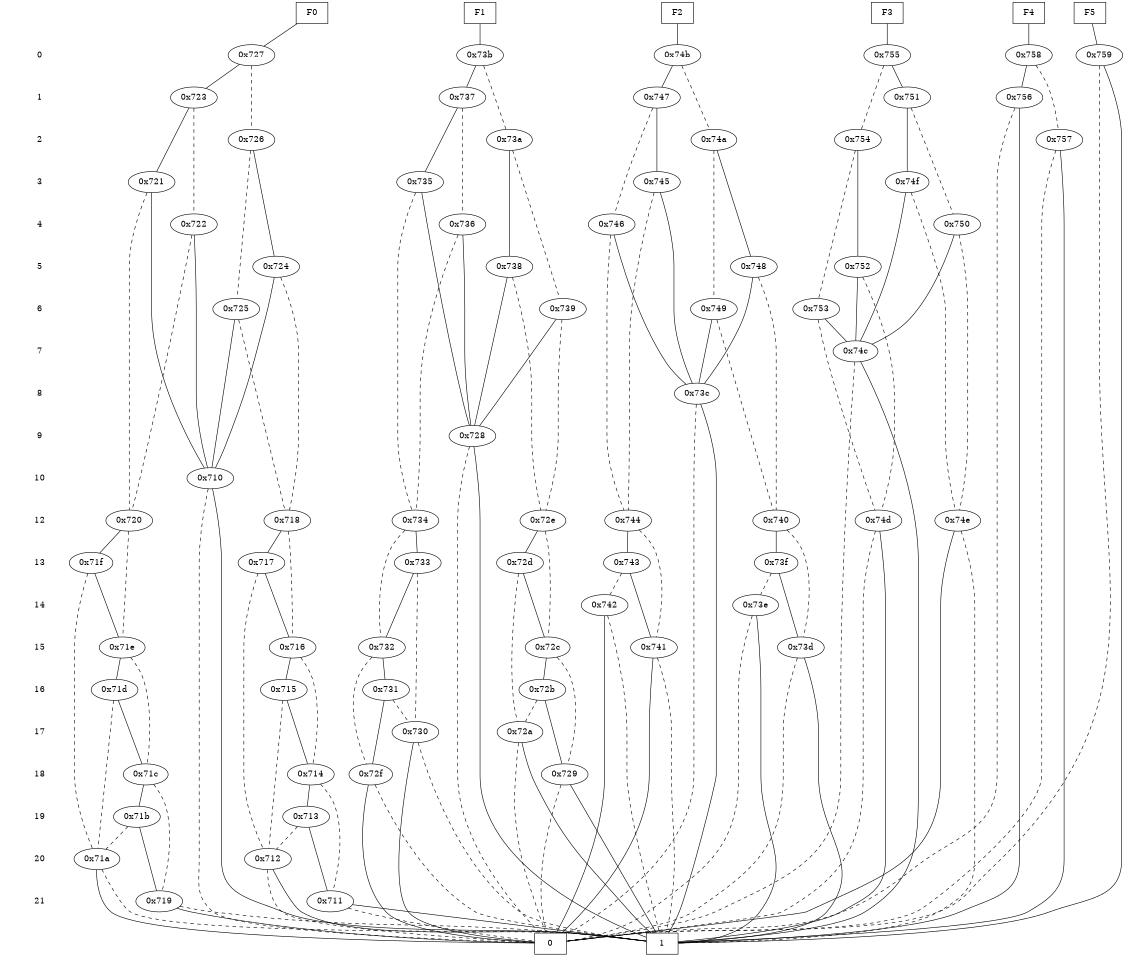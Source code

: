 digraph "DD" {
size = "7.5,10"
center = true;
edge [dir = none];
{ node [shape = plaintext];
  edge [style = invis];
  "CONST NODES" [style = invis];
" 0 " -> " 1 " -> " 2 " -> " 3 " -> " 4 " -> " 5 " -> " 6 " -> " 7 " -> " 8 " -> " 9 " -> " 10 " -> " 12 " -> " 13 " -> " 14 " -> " 15 " -> " 16 " -> " 17 " -> " 18 " -> " 19 " -> " 20 " -> " 21 " -> "CONST NODES"; 
}
{ rank = same; node [shape = box]; edge [style = invis];
"F0" -> "F1" -> "F2" -> "F3" -> "F4" -> "F5"; }
{ rank = same; " 0 ";
"0x755";
"0x73b";
"0x727";
"0x759";
"0x758";
"0x74b";
}
{ rank = same; " 1 ";
"0x737";
"0x723";
"0x747";
"0x756";
"0x751";
}
{ rank = same; " 2 ";
"0x74a";
"0x754";
"0x757";
"0x73a";
"0x726";
}
{ rank = same; " 3 ";
"0x74f";
"0x735";
"0x721";
"0x745";
}
{ rank = same; " 4 ";
"0x750";
"0x736";
"0x722";
"0x746";
}
{ rank = same; " 5 ";
"0x738";
"0x752";
"0x724";
"0x748";
}
{ rank = same; " 6 ";
"0x739";
"0x753";
"0x725";
"0x749";
}
{ rank = same; " 7 ";
"0x74c";
}
{ rank = same; " 8 ";
"0x73c";
}
{ rank = same; " 9 ";
"0x728";
}
{ rank = same; " 10 ";
"0x710";
}
{ rank = same; " 12 ";
"0x74e";
"0x720";
"0x740";
"0x744";
"0x74d";
"0x72e";
"0x734";
"0x718";
}
{ rank = same; " 13 ";
"0x72d";
"0x73f";
"0x717";
"0x733";
"0x743";
"0x71f";
}
{ rank = same; " 14 ";
"0x742";
"0x73e";
}
{ rank = same; " 15 ";
"0x741";
"0x71e";
"0x73d";
"0x72c";
"0x732";
"0x716";
}
{ rank = same; " 16 ";
"0x715";
"0x71d";
"0x72b";
"0x731";
}
{ rank = same; " 17 ";
"0x730";
"0x72a";
}
{ rank = same; " 18 ";
"0x71c";
"0x72f";
"0x729";
"0x714";
}
{ rank = same; " 19 ";
"0x71b";
"0x713";
}
{ rank = same; " 20 ";
"0x71a";
"0x712";
}
{ rank = same; " 21 ";
"0x719";
"0x711";
}
{ rank = same; "CONST NODES";
{ node [shape = box]; "0x696";
"0x695";
}
}
"F0" -> "0x727" [style = solid];
"F1" -> "0x73b" [style = solid];
"F2" -> "0x74b" [style = solid];
"F3" -> "0x755" [style = solid];
"F4" -> "0x758" [style = solid];
"F5" -> "0x759" [style = solid];
"0x755" -> "0x751";
"0x755" -> "0x754" [style = dashed];
"0x73b" -> "0x737";
"0x73b" -> "0x73a" [style = dashed];
"0x727" -> "0x723";
"0x727" -> "0x726" [style = dashed];
"0x759" -> "0x695";
"0x759" -> "0x696" [style = dashed];
"0x758" -> "0x756";
"0x758" -> "0x757" [style = dashed];
"0x74b" -> "0x747";
"0x74b" -> "0x74a" [style = dashed];
"0x737" -> "0x735";
"0x737" -> "0x736" [style = dashed];
"0x723" -> "0x721";
"0x723" -> "0x722" [style = dashed];
"0x747" -> "0x745";
"0x747" -> "0x746" [style = dashed];
"0x756" -> "0x695";
"0x756" -> "0x696" [style = dashed];
"0x751" -> "0x74f";
"0x751" -> "0x750" [style = dashed];
"0x74a" -> "0x748";
"0x74a" -> "0x749" [style = dashed];
"0x754" -> "0x752";
"0x754" -> "0x753" [style = dashed];
"0x757" -> "0x695";
"0x757" -> "0x696" [style = dashed];
"0x73a" -> "0x738";
"0x73a" -> "0x739" [style = dashed];
"0x726" -> "0x724";
"0x726" -> "0x725" [style = dashed];
"0x74f" -> "0x74c";
"0x74f" -> "0x74e" [style = dashed];
"0x735" -> "0x728";
"0x735" -> "0x734" [style = dashed];
"0x721" -> "0x710";
"0x721" -> "0x720" [style = dashed];
"0x745" -> "0x73c";
"0x745" -> "0x744" [style = dashed];
"0x750" -> "0x74c";
"0x750" -> "0x74e" [style = dashed];
"0x736" -> "0x728";
"0x736" -> "0x734" [style = dashed];
"0x722" -> "0x710";
"0x722" -> "0x720" [style = dashed];
"0x746" -> "0x73c";
"0x746" -> "0x744" [style = dashed];
"0x738" -> "0x728";
"0x738" -> "0x72e" [style = dashed];
"0x752" -> "0x74c";
"0x752" -> "0x74d" [style = dashed];
"0x724" -> "0x710";
"0x724" -> "0x718" [style = dashed];
"0x748" -> "0x73c";
"0x748" -> "0x740" [style = dashed];
"0x739" -> "0x728";
"0x739" -> "0x72e" [style = dashed];
"0x753" -> "0x74c";
"0x753" -> "0x74d" [style = dashed];
"0x725" -> "0x710";
"0x725" -> "0x718" [style = dashed];
"0x749" -> "0x73c";
"0x749" -> "0x740" [style = dashed];
"0x74c" -> "0x695";
"0x74c" -> "0x696" [style = dashed];
"0x73c" -> "0x695";
"0x73c" -> "0x696" [style = dashed];
"0x728" -> "0x695";
"0x728" -> "0x696" [style = dashed];
"0x710" -> "0x695";
"0x710" -> "0x696" [style = dashed];
"0x74e" -> "0x696";
"0x74e" -> "0x695" [style = dashed];
"0x720" -> "0x71f";
"0x720" -> "0x71e" [style = dashed];
"0x740" -> "0x73f";
"0x740" -> "0x73d" [style = dashed];
"0x744" -> "0x743";
"0x744" -> "0x741" [style = dashed];
"0x74d" -> "0x695";
"0x74d" -> "0x696" [style = dashed];
"0x72e" -> "0x72d";
"0x72e" -> "0x72c" [style = dashed];
"0x734" -> "0x733";
"0x734" -> "0x732" [style = dashed];
"0x718" -> "0x717";
"0x718" -> "0x716" [style = dashed];
"0x72d" -> "0x72c";
"0x72d" -> "0x72a" [style = dashed];
"0x73f" -> "0x73d";
"0x73f" -> "0x73e" [style = dashed];
"0x717" -> "0x716";
"0x717" -> "0x712" [style = dashed];
"0x733" -> "0x732";
"0x733" -> "0x730" [style = dashed];
"0x743" -> "0x741";
"0x743" -> "0x742" [style = dashed];
"0x71f" -> "0x71e";
"0x71f" -> "0x71a" [style = dashed];
"0x742" -> "0x696";
"0x742" -> "0x695" [style = dashed];
"0x73e" -> "0x695";
"0x73e" -> "0x696" [style = dashed];
"0x741" -> "0x696";
"0x741" -> "0x695" [style = dashed];
"0x71e" -> "0x71d";
"0x71e" -> "0x71c" [style = dashed];
"0x73d" -> "0x695";
"0x73d" -> "0x696" [style = dashed];
"0x72c" -> "0x72b";
"0x72c" -> "0x729" [style = dashed];
"0x732" -> "0x731";
"0x732" -> "0x72f" [style = dashed];
"0x716" -> "0x715";
"0x716" -> "0x714" [style = dashed];
"0x715" -> "0x714";
"0x715" -> "0x712" [style = dashed];
"0x71d" -> "0x71c";
"0x71d" -> "0x71a" [style = dashed];
"0x72b" -> "0x729";
"0x72b" -> "0x72a" [style = dashed];
"0x731" -> "0x72f";
"0x731" -> "0x730" [style = dashed];
"0x730" -> "0x696";
"0x730" -> "0x695" [style = dashed];
"0x72a" -> "0x695";
"0x72a" -> "0x696" [style = dashed];
"0x71c" -> "0x71b";
"0x71c" -> "0x719" [style = dashed];
"0x72f" -> "0x696";
"0x72f" -> "0x695" [style = dashed];
"0x729" -> "0x695";
"0x729" -> "0x696" [style = dashed];
"0x714" -> "0x713";
"0x714" -> "0x711" [style = dashed];
"0x71b" -> "0x719";
"0x71b" -> "0x71a" [style = dashed];
"0x713" -> "0x711";
"0x713" -> "0x712" [style = dashed];
"0x71a" -> "0x696";
"0x71a" -> "0x695" [style = dashed];
"0x712" -> "0x695";
"0x712" -> "0x696" [style = dashed];
"0x719" -> "0x696";
"0x719" -> "0x695" [style = dashed];
"0x711" -> "0x695";
"0x711" -> "0x696" [style = dashed];
"0x696" [label = "0"];
"0x695" [label = "1"];
}
